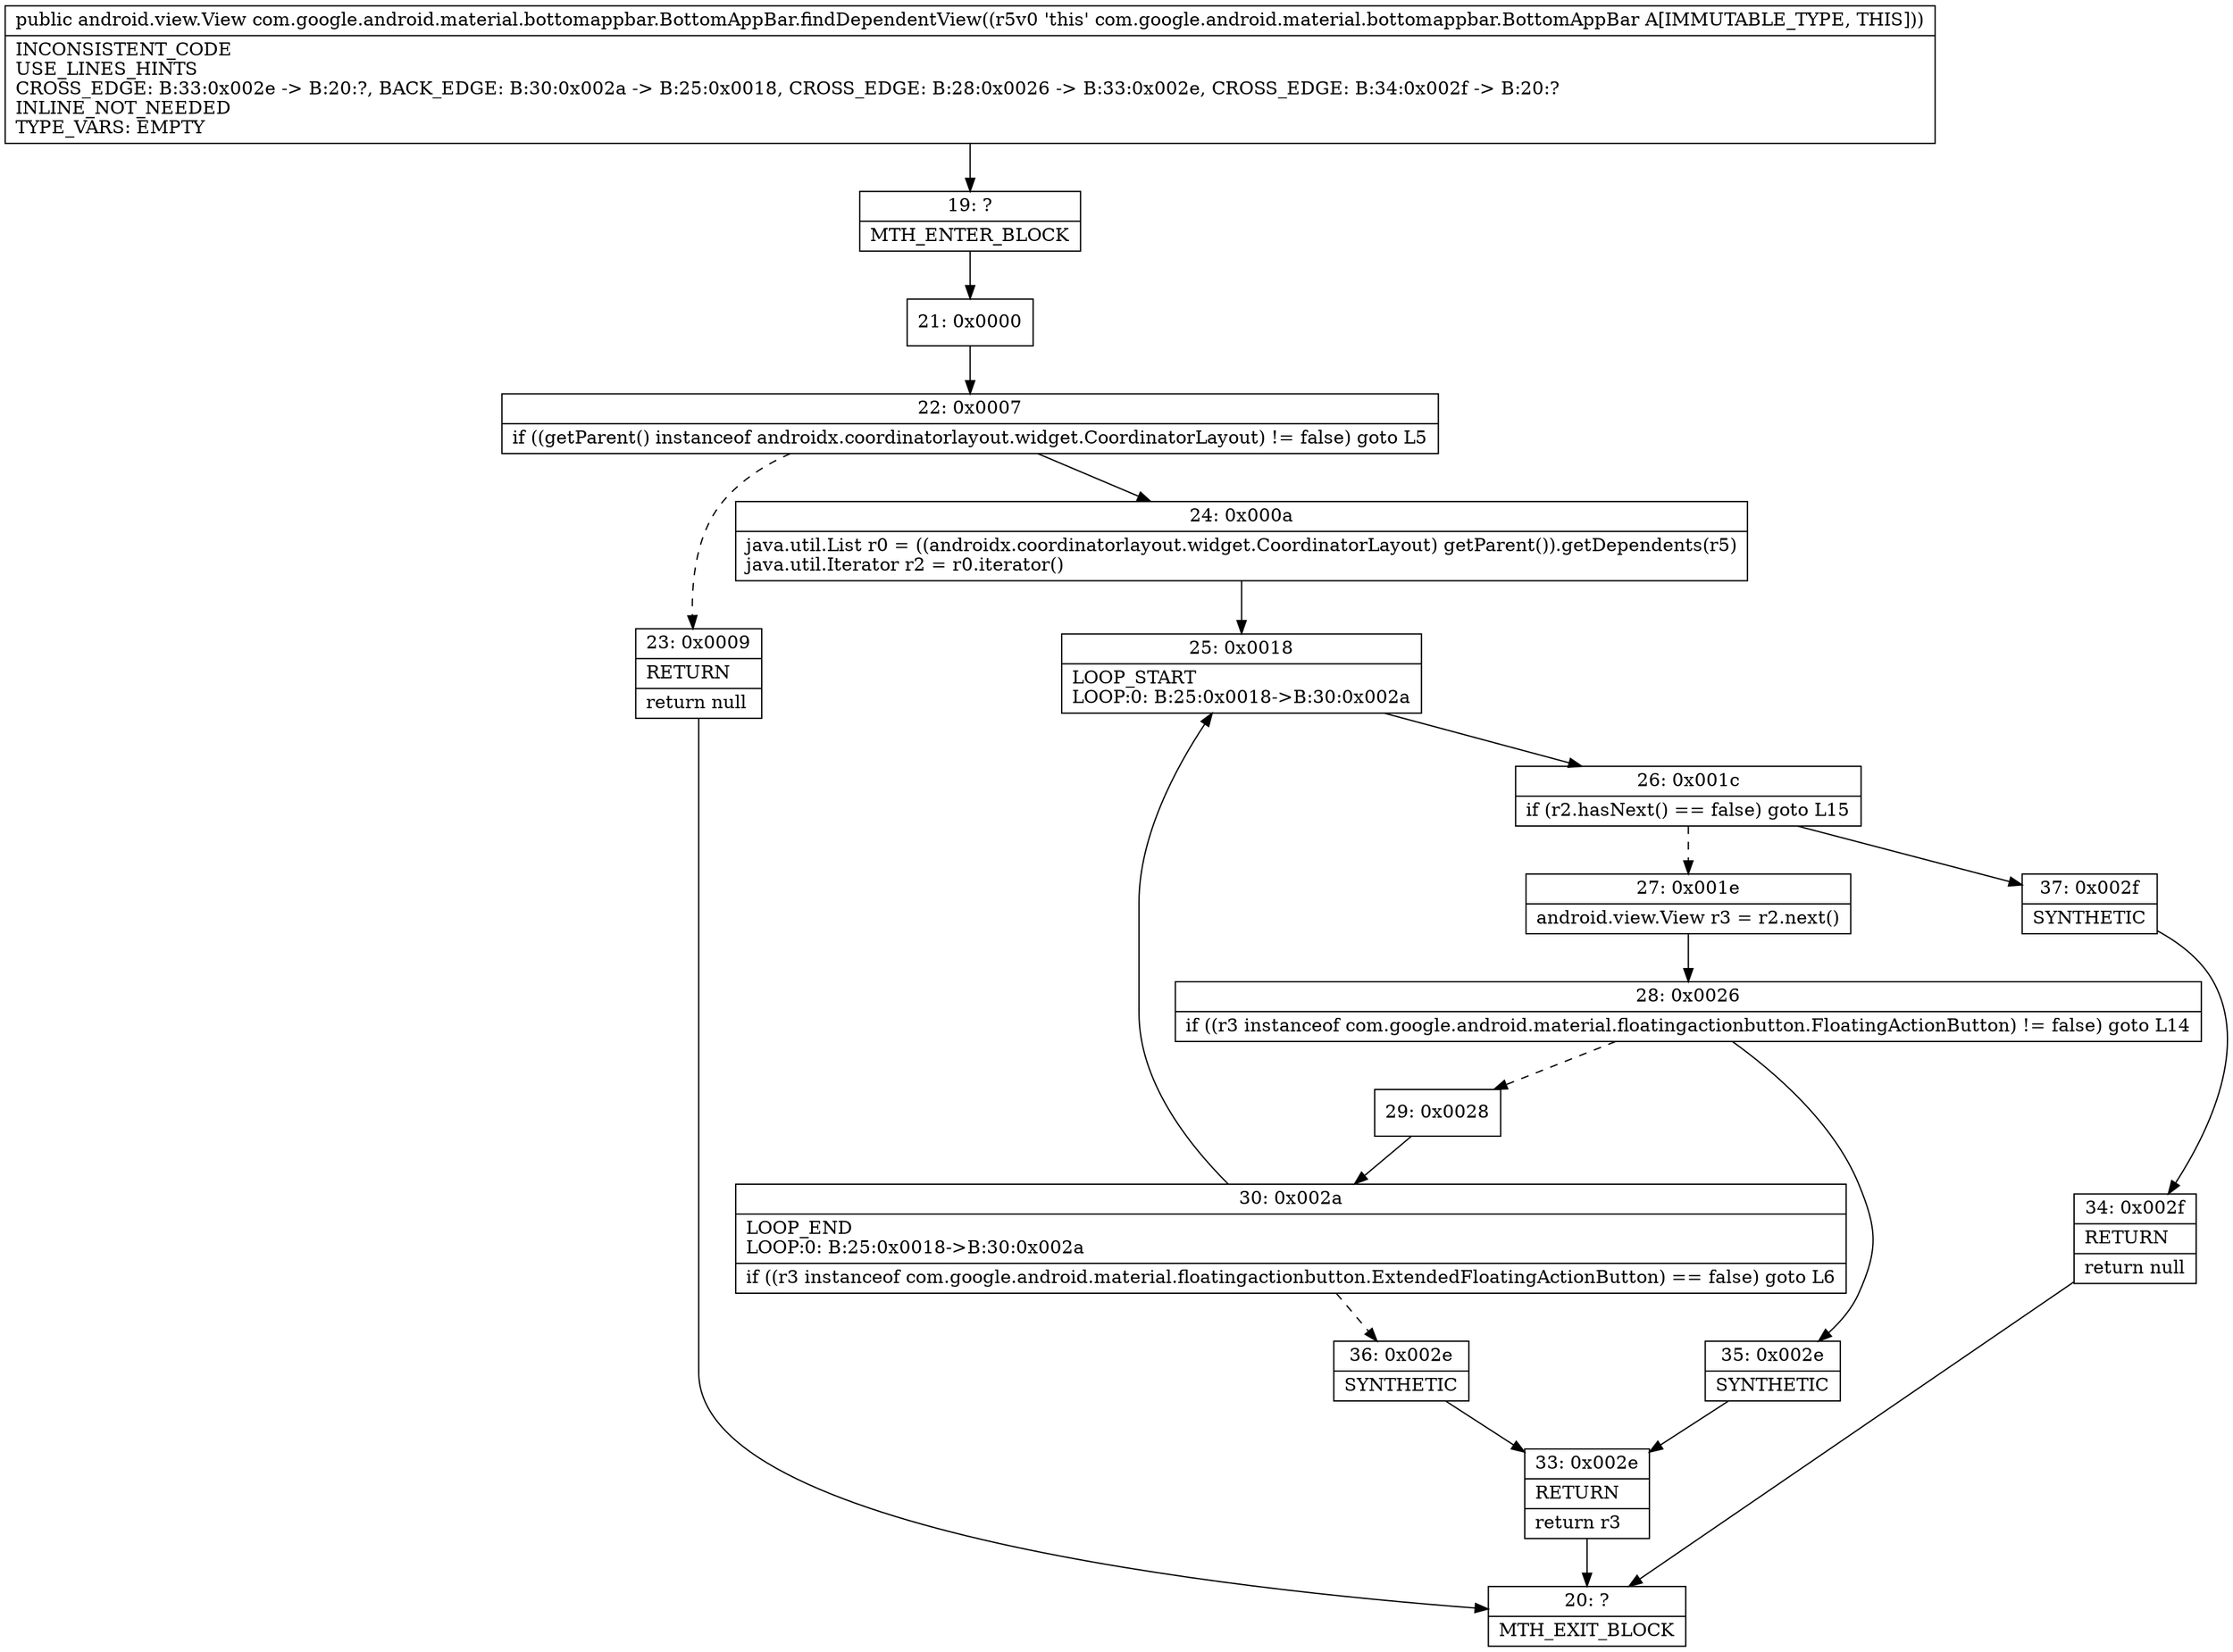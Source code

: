 digraph "CFG forcom.google.android.material.bottomappbar.BottomAppBar.findDependentView()Landroid\/view\/View;" {
Node_19 [shape=record,label="{19\:\ ?|MTH_ENTER_BLOCK\l}"];
Node_21 [shape=record,label="{21\:\ 0x0000}"];
Node_22 [shape=record,label="{22\:\ 0x0007|if ((getParent() instanceof androidx.coordinatorlayout.widget.CoordinatorLayout) != false) goto L5\l}"];
Node_23 [shape=record,label="{23\:\ 0x0009|RETURN\l|return null\l}"];
Node_20 [shape=record,label="{20\:\ ?|MTH_EXIT_BLOCK\l}"];
Node_24 [shape=record,label="{24\:\ 0x000a|java.util.List r0 = ((androidx.coordinatorlayout.widget.CoordinatorLayout) getParent()).getDependents(r5)\ljava.util.Iterator r2 = r0.iterator()\l}"];
Node_25 [shape=record,label="{25\:\ 0x0018|LOOP_START\lLOOP:0: B:25:0x0018\-\>B:30:0x002a\l}"];
Node_26 [shape=record,label="{26\:\ 0x001c|if (r2.hasNext() == false) goto L15\l}"];
Node_27 [shape=record,label="{27\:\ 0x001e|android.view.View r3 = r2.next()\l}"];
Node_28 [shape=record,label="{28\:\ 0x0026|if ((r3 instanceof com.google.android.material.floatingactionbutton.FloatingActionButton) != false) goto L14\l}"];
Node_29 [shape=record,label="{29\:\ 0x0028}"];
Node_30 [shape=record,label="{30\:\ 0x002a|LOOP_END\lLOOP:0: B:25:0x0018\-\>B:30:0x002a\l|if ((r3 instanceof com.google.android.material.floatingactionbutton.ExtendedFloatingActionButton) == false) goto L6\l}"];
Node_36 [shape=record,label="{36\:\ 0x002e|SYNTHETIC\l}"];
Node_33 [shape=record,label="{33\:\ 0x002e|RETURN\l|return r3\l}"];
Node_35 [shape=record,label="{35\:\ 0x002e|SYNTHETIC\l}"];
Node_37 [shape=record,label="{37\:\ 0x002f|SYNTHETIC\l}"];
Node_34 [shape=record,label="{34\:\ 0x002f|RETURN\l|return null\l}"];
MethodNode[shape=record,label="{public android.view.View com.google.android.material.bottomappbar.BottomAppBar.findDependentView((r5v0 'this' com.google.android.material.bottomappbar.BottomAppBar A[IMMUTABLE_TYPE, THIS]))  | INCONSISTENT_CODE\lUSE_LINES_HINTS\lCROSS_EDGE: B:33:0x002e \-\> B:20:?, BACK_EDGE: B:30:0x002a \-\> B:25:0x0018, CROSS_EDGE: B:28:0x0026 \-\> B:33:0x002e, CROSS_EDGE: B:34:0x002f \-\> B:20:?\lINLINE_NOT_NEEDED\lTYPE_VARS: EMPTY\l}"];
MethodNode -> Node_19;Node_19 -> Node_21;
Node_21 -> Node_22;
Node_22 -> Node_23[style=dashed];
Node_22 -> Node_24;
Node_23 -> Node_20;
Node_24 -> Node_25;
Node_25 -> Node_26;
Node_26 -> Node_27[style=dashed];
Node_26 -> Node_37;
Node_27 -> Node_28;
Node_28 -> Node_29[style=dashed];
Node_28 -> Node_35;
Node_29 -> Node_30;
Node_30 -> Node_25;
Node_30 -> Node_36[style=dashed];
Node_36 -> Node_33;
Node_33 -> Node_20;
Node_35 -> Node_33;
Node_37 -> Node_34;
Node_34 -> Node_20;
}

